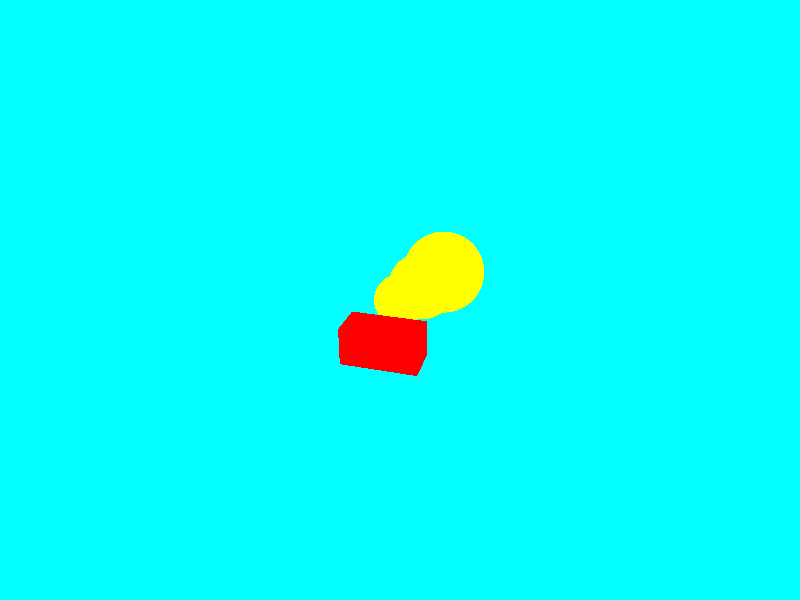 #include "colors.inc"
background { color Cyan }

// Camera 

camera
	{
	location <4,8,-12>
	look_at <0,1,2>
	}

// Lights 

light_source
	{
	<2,4,-3> color White
	}

// Objects 

sphere
{
<0.0,1.0,2.0>, 0.7
texture
{
pigment { color Yellow }
}
}
sphere
{
<0.5,1.3,2.4>, 0.8999999999999999
texture
{
pigment { color Yellow }
}
}
sphere
{
<1.0,1.6,2.8>, 1.1
texture
{
pigment { color Yellow }
}
}
box
{
<1,0,0>,
<-1,1,1>
texture
	{
	pigment {color Red}
	}
}
